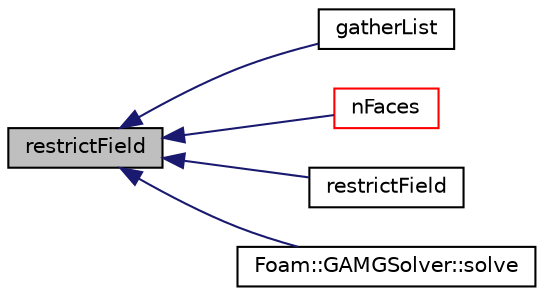 digraph "restrictField"
{
  bgcolor="transparent";
  edge [fontname="Helvetica",fontsize="10",labelfontname="Helvetica",labelfontsize="10"];
  node [fontname="Helvetica",fontsize="10",shape=record];
  rankdir="LR";
  Node1 [label="restrictField",height=0.2,width=0.4,color="black", fillcolor="grey75", style="filled", fontcolor="black"];
  Node1 -> Node2 [dir="back",color="midnightblue",fontsize="10",style="solid",fontname="Helvetica"];
  Node2 [label="gatherList",height=0.2,width=0.4,color="black",URL="$a00913.html#a7b2d06bbbaf33a1cfe2a06b8c68e7dbc",tooltip="Gather value from all procIDs onto procIDs[0]. "];
  Node1 -> Node3 [dir="back",color="midnightblue",fontsize="10",style="solid",fontname="Helvetica"];
  Node3 [label="nFaces",height=0.2,width=0.4,color="red",URL="$a00913.html#a64266c9f76e5e5617ce6cd0461af5954",tooltip="Return number of coarse faces (before processor agglomeration) "];
  Node1 -> Node4 [dir="back",color="midnightblue",fontsize="10",style="solid",fontname="Helvetica"];
  Node4 [label="restrictField",height=0.2,width=0.4,color="black",URL="$a00913.html#a1b9c9aab6c7239c08d67704cceec085a",tooltip="Restrict (integrate by summation) cell field. "];
  Node1 -> Node5 [dir="back",color="midnightblue",fontsize="10",style="solid",fontname="Helvetica"];
  Node5 [label="Foam::GAMGSolver::solve",height=0.2,width=0.4,color="black",URL="$a00918.html#a67060ce780f6992862e39b0d82c37aa0",tooltip="Solve. "];
}
